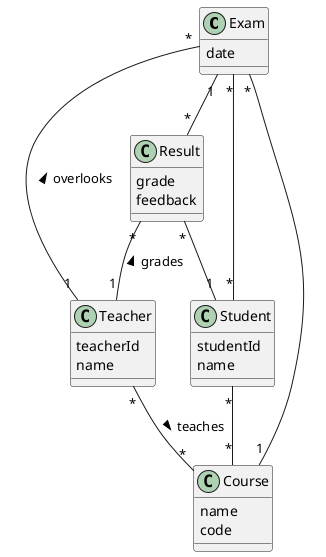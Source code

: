 @startuml ExamsModule
class Exam {
  date
}

class Course {
  name
  code
}

class Result {
  grade
  feedback
}

class Student {
  studentId
  name
}

class Teacher {
  teacherId
  name
}

Exam "*" -- "*" Student
Exam "1" -- "*" Result
Result "*" -- "1" Student
Exam "*" -- "1" Teacher : < overlooks
Result "*" -- "1" Teacher : < grades
Course "1" -- "*" Exam
Teacher "*" -- "*" Course : > teaches
Student "*" -- "*" Course
@enduml
